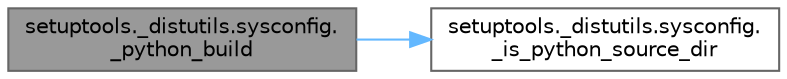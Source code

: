 digraph "setuptools._distutils.sysconfig._python_build"
{
 // LATEX_PDF_SIZE
  bgcolor="transparent";
  edge [fontname=Helvetica,fontsize=10,labelfontname=Helvetica,labelfontsize=10];
  node [fontname=Helvetica,fontsize=10,shape=box,height=0.2,width=0.4];
  rankdir="LR";
  Node1 [id="Node000001",label="setuptools._distutils.sysconfig.\l_python_build",height=0.2,width=0.4,color="gray40", fillcolor="grey60", style="filled", fontcolor="black",tooltip=" "];
  Node1 -> Node2 [id="edge1_Node000001_Node000002",color="steelblue1",style="solid",tooltip=" "];
  Node2 [id="Node000002",label="setuptools._distutils.sysconfig.\l_is_python_source_dir",height=0.2,width=0.4,color="grey40", fillcolor="white", style="filled",URL="$namespacesetuptools_1_1__distutils_1_1sysconfig.html#a94c1e8de5cb13ab23555766de870e194",tooltip=" "];
}

